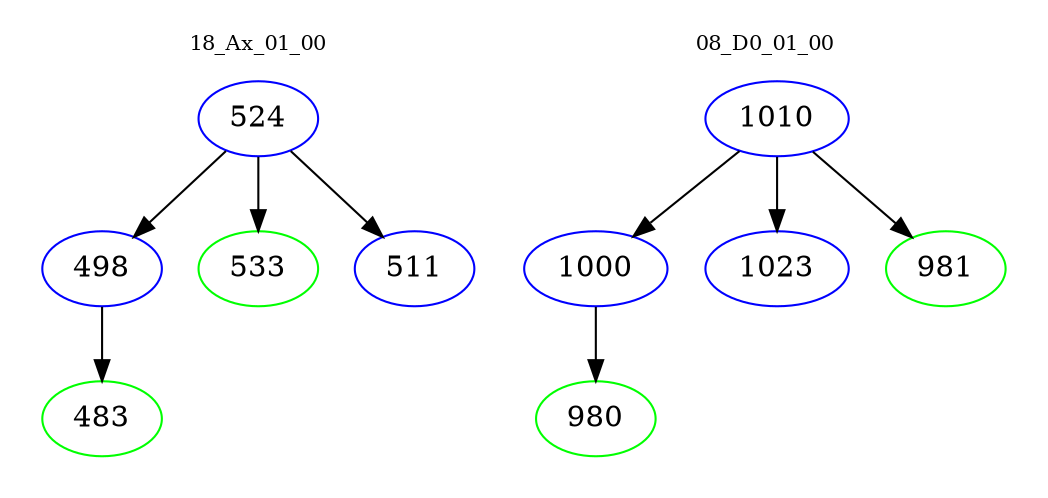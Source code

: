 digraph{
subgraph cluster_0 {
color = white
label = "18_Ax_01_00";
fontsize=10;
T0_524 [label="524", color="blue"]
T0_524 -> T0_498 [color="black"]
T0_498 [label="498", color="blue"]
T0_498 -> T0_483 [color="black"]
T0_483 [label="483", color="green"]
T0_524 -> T0_533 [color="black"]
T0_533 [label="533", color="green"]
T0_524 -> T0_511 [color="black"]
T0_511 [label="511", color="blue"]
}
subgraph cluster_1 {
color = white
label = "08_D0_01_00";
fontsize=10;
T1_1010 [label="1010", color="blue"]
T1_1010 -> T1_1000 [color="black"]
T1_1000 [label="1000", color="blue"]
T1_1000 -> T1_980 [color="black"]
T1_980 [label="980", color="green"]
T1_1010 -> T1_1023 [color="black"]
T1_1023 [label="1023", color="blue"]
T1_1010 -> T1_981 [color="black"]
T1_981 [label="981", color="green"]
}
}

